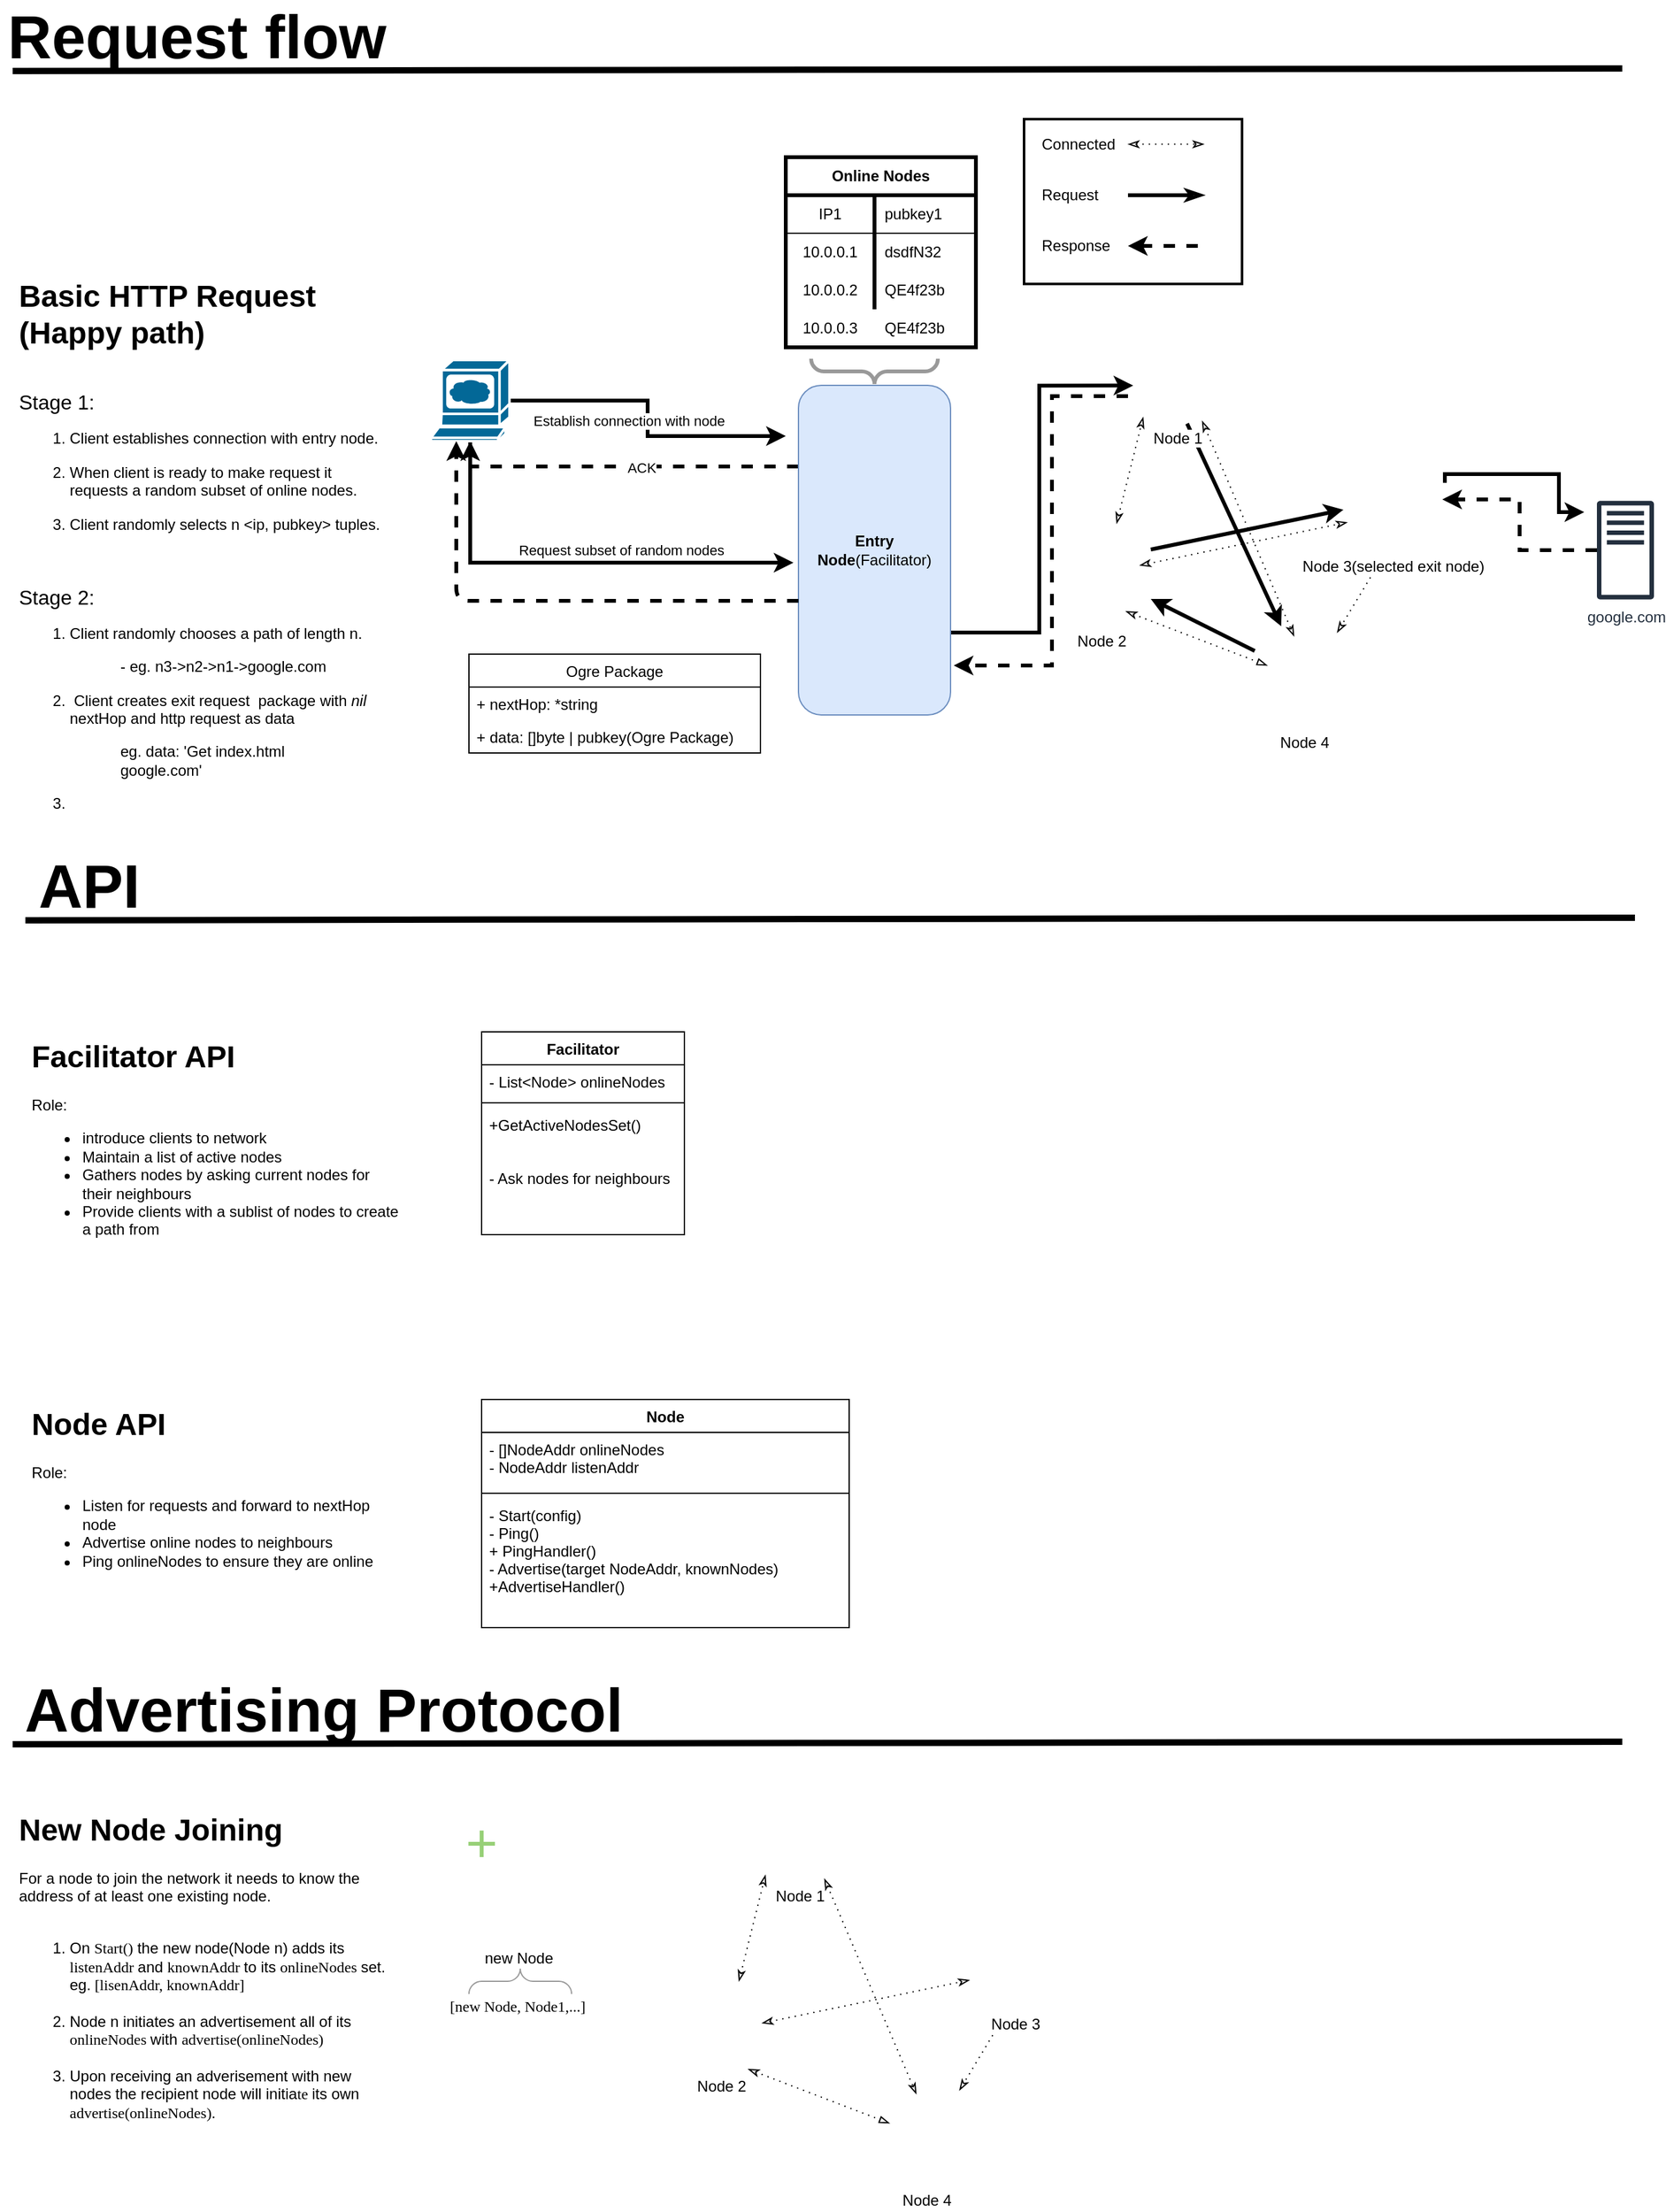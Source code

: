 <mxfile version="14.7.0" type="github">
  <diagram id="nww4abMtT4baYe-ESUv9" name="Page-1">
    <mxGraphModel dx="2035" dy="1744" grid="1" gridSize="10" guides="1" tooltips="1" connect="1" arrows="1" fold="1" page="1" pageScale="1" pageWidth="850" pageHeight="1100" math="0" shadow="0">
      <root>
        <mxCell id="0" />
        <mxCell id="1" parent="0" />
        <mxCell id="qHuRQXMASM7f3hDafu-y-14" style="edgeStyle=orthogonalEdgeStyle;rounded=0;orthogonalLoop=1;jettySize=auto;html=1;entryX=0.5;entryY=1;entryDx=0;entryDy=0;entryPerimeter=0;strokeWidth=3;dashed=1;" parent="1" source="qHuRQXMASM7f3hDafu-y-1" target="qHuRQXMASM7f3hDafu-y-4" edge="1">
          <mxGeometry relative="1" as="geometry">
            <Array as="points">
              <mxPoint x="1" y="324" />
            </Array>
          </mxGeometry>
        </mxCell>
        <mxCell id="qHuRQXMASM7f3hDafu-y-15" value="ACK" style="edgeLabel;html=1;align=center;verticalAlign=middle;resizable=0;points=[];" parent="qHuRQXMASM7f3hDafu-y-14" vertex="1" connectable="0">
          <mxGeometry x="-0.234" y="1" relative="1" as="geometry">
            <mxPoint x="-17" as="offset" />
          </mxGeometry>
        </mxCell>
        <mxCell id="x9qJlsMR9GIvrMDWS-SB-3" style="edgeStyle=orthogonalEdgeStyle;rounded=0;orthogonalLoop=1;jettySize=auto;html=1;exitX=1;exitY=0.75;exitDx=0;exitDy=0;entryX=0.053;entryY=0.643;entryDx=0;entryDy=0;entryPerimeter=0;strokeWidth=3;" parent="1" source="qHuRQXMASM7f3hDafu-y-1" target="qHuRQXMASM7f3hDafu-y-47" edge="1">
          <mxGeometry relative="1" as="geometry" />
        </mxCell>
        <mxCell id="qHuRQXMASM7f3hDafu-y-1" value="&lt;b&gt;Entry Node&lt;/b&gt;(Facilitator)" style="rounded=1;whiteSpace=wrap;html=1;fillColor=#dae8fc;strokeColor=#6c8ebf;" parent="1" vertex="1">
          <mxGeometry x="260" y="260" width="120" height="260" as="geometry" />
        </mxCell>
        <mxCell id="qHuRQXMASM7f3hDafu-y-5" style="edgeStyle=orthogonalEdgeStyle;rounded=0;orthogonalLoop=1;jettySize=auto;html=1;exitX=1;exitY=0.5;exitDx=0;exitDy=0;exitPerimeter=0;strokeWidth=3;" parent="1" source="qHuRQXMASM7f3hDafu-y-4" edge="1">
          <mxGeometry relative="1" as="geometry">
            <mxPoint x="250" y="300" as="targetPoint" />
            <Array as="points">
              <mxPoint x="141" y="272" />
              <mxPoint x="141" y="300" />
              <mxPoint x="242" y="300" />
            </Array>
          </mxGeometry>
        </mxCell>
        <mxCell id="qHuRQXMASM7f3hDafu-y-11" value="Establish connection with node" style="edgeLabel;html=1;align=center;verticalAlign=middle;resizable=0;points=[];" parent="qHuRQXMASM7f3hDafu-y-5" vertex="1" connectable="0">
          <mxGeometry x="0.271" y="1" relative="1" as="geometry">
            <mxPoint x="-35" y="-11" as="offset" />
          </mxGeometry>
        </mxCell>
        <mxCell id="qHuRQXMASM7f3hDafu-y-40" style="edgeStyle=orthogonalEdgeStyle;rounded=0;orthogonalLoop=1;jettySize=auto;html=1;entryX=-0.033;entryY=0.538;entryDx=0;entryDy=0;entryPerimeter=0;startArrow=none;startFill=0;endArrow=classic;endFill=1;strokeWidth=3;exitX=0.5;exitY=1;exitDx=0;exitDy=0;exitPerimeter=0;" parent="1" source="qHuRQXMASM7f3hDafu-y-4" target="qHuRQXMASM7f3hDafu-y-1" edge="1">
          <mxGeometry relative="1" as="geometry" />
        </mxCell>
        <mxCell id="qHuRQXMASM7f3hDafu-y-41" value="Request subset of random nodes" style="edgeLabel;html=1;align=center;verticalAlign=middle;resizable=0;points=[];" parent="qHuRQXMASM7f3hDafu-y-40" vertex="1" connectable="0">
          <mxGeometry x="0.487" y="1" relative="1" as="geometry">
            <mxPoint x="-46" y="-9" as="offset" />
          </mxGeometry>
        </mxCell>
        <mxCell id="qHuRQXMASM7f3hDafu-y-4" value="" style="shape=mxgraph.cisco.computers_and_peripherals.web_browser;html=1;pointerEvents=1;dashed=0;fillColor=#036897;strokeColor=#ffffff;strokeWidth=2;verticalLabelPosition=bottom;verticalAlign=top;align=center;outlineConnect=0;" parent="1" vertex="1">
          <mxGeometry x="-30" y="240" width="62" height="64" as="geometry" />
        </mxCell>
        <mxCell id="x9qJlsMR9GIvrMDWS-SB-27" style="edgeStyle=orthogonalEdgeStyle;rounded=0;orthogonalLoop=1;jettySize=auto;html=1;entryX=1;entryY=0.5;entryDx=0;entryDy=0;startArrow=none;startFill=0;endArrow=classic;endFill=1;strokeWidth=3;dashed=1;" parent="1" source="qHuRQXMASM7f3hDafu-y-6" target="qHuRQXMASM7f3hDafu-y-45" edge="1">
          <mxGeometry relative="1" as="geometry" />
        </mxCell>
        <mxCell id="qHuRQXMASM7f3hDafu-y-6" value="google.com" style="outlineConnect=0;fontColor=#232F3E;gradientColor=none;fillColor=#232F3E;strokeColor=none;dashed=0;verticalLabelPosition=bottom;verticalAlign=top;align=center;html=1;fontSize=12;fontStyle=0;aspect=fixed;pointerEvents=1;shape=mxgraph.aws4.traditional_server;" parent="1" vertex="1">
          <mxGeometry x="890" y="351" width="45" height="78" as="geometry" />
        </mxCell>
        <mxCell id="qHuRQXMASM7f3hDafu-y-12" style="edgeStyle=orthogonalEdgeStyle;rounded=0;orthogonalLoop=1;jettySize=auto;html=1;exitX=0.5;exitY=1;exitDx=0;exitDy=0;strokeWidth=3;" parent="1" source="qHuRQXMASM7f3hDafu-y-1" target="qHuRQXMASM7f3hDafu-y-1" edge="1">
          <mxGeometry relative="1" as="geometry" />
        </mxCell>
        <mxCell id="qHuRQXMASM7f3hDafu-y-23" style="edgeStyle=none;rounded=0;orthogonalLoop=1;jettySize=auto;html=1;entryX=0.263;entryY=-0.025;entryDx=0;entryDy=0;entryPerimeter=0;startArrow=classicThin;startFill=0;endArrow=classicThin;endFill=0;strokeWidth=1;exitX=0.75;exitY=1;exitDx=0;exitDy=0;dashed=1;dashPattern=1 4;" parent="1" source="qHuRQXMASM7f3hDafu-y-47" edge="1">
          <mxGeometry relative="1" as="geometry">
            <mxPoint x="585.827" y="306.735" as="sourcePoint" />
            <mxPoint x="651.04" y="458" as="targetPoint" />
          </mxGeometry>
        </mxCell>
        <mxCell id="qHuRQXMASM7f3hDafu-y-25" style="edgeStyle=none;rounded=0;orthogonalLoop=1;jettySize=auto;html=1;entryX=0.688;entryY=-0.062;entryDx=0;entryDy=0;entryPerimeter=0;startArrow=classicThin;startFill=0;endArrow=classicThin;endFill=0;strokeWidth=1;dashed=1;dashPattern=1 4;" parent="1" edge="1">
          <mxGeometry relative="1" as="geometry">
            <mxPoint x="719.752" y="397.497" as="sourcePoint" />
            <mxPoint x="685.04" y="455.04" as="targetPoint" />
          </mxGeometry>
        </mxCell>
        <mxCell id="qHuRQXMASM7f3hDafu-y-21" style="rounded=0;orthogonalLoop=1;jettySize=auto;html=1;exitX=0.763;exitY=-0.012;exitDx=0;exitDy=0;entryX=0.154;entryY=0.962;entryDx=0;entryDy=0;entryPerimeter=0;strokeWidth=1;endArrow=classicThin;endFill=0;startArrow=classicThin;startFill=0;exitPerimeter=0;dashed=1;dashPattern=1 4;" parent="1" target="qHuRQXMASM7f3hDafu-y-47" edge="1">
          <mxGeometry relative="1" as="geometry">
            <mxPoint x="511.04" y="369.04" as="sourcePoint" />
            <mxPoint x="553.04" y="314" as="targetPoint" />
          </mxGeometry>
        </mxCell>
        <mxCell id="qHuRQXMASM7f3hDafu-y-22" style="edgeStyle=none;rounded=0;orthogonalLoop=1;jettySize=auto;html=1;exitX=1;exitY=1;exitDx=0;exitDy=0;entryX=0;entryY=0.263;entryDx=0;entryDy=0;entryPerimeter=0;startArrow=classicThin;startFill=0;endArrow=blockThin;endFill=0;strokeWidth=1;dashed=1;dashPattern=1 4;" parent="1" edge="1">
          <mxGeometry relative="1" as="geometry">
            <mxPoint x="518.284" y="438.284" as="sourcePoint" />
            <mxPoint x="630" y="481.04" as="targetPoint" />
          </mxGeometry>
        </mxCell>
        <mxCell id="qHuRQXMASM7f3hDafu-y-24" style="edgeStyle=none;rounded=0;orthogonalLoop=1;jettySize=auto;html=1;entryX=-0.087;entryY=0.563;entryDx=0;entryDy=0;entryPerimeter=0;startArrow=classicThin;startFill=0;endArrow=classicThin;endFill=0;strokeWidth=1;dashed=1;dashPattern=1 4;" parent="1" edge="1">
          <mxGeometry relative="1" as="geometry">
            <mxPoint x="529.208" y="402.081" as="sourcePoint" />
            <mxPoint x="693.04" y="368.04" as="targetPoint" />
          </mxGeometry>
        </mxCell>
        <mxCell id="qHuRQXMASM7f3hDafu-y-27" value="" style="verticalLabelPosition=bottom;shadow=0;dashed=0;align=center;html=1;verticalAlign=top;strokeWidth=3;shape=mxgraph.mockup.markup.curlyBrace;strokeColor=#999999;rotation=-180;" parent="1" vertex="1">
          <mxGeometry x="270" y="239" width="100" height="20" as="geometry" />
        </mxCell>
        <mxCell id="qHuRQXMASM7f3hDafu-y-28" value="Online Nodes" style="shape=table;html=1;whiteSpace=wrap;startSize=30;container=1;collapsible=0;childLayout=tableLayout;fixedRows=1;rowLines=0;fontStyle=1;align=center;strokeWidth=3;" parent="1" vertex="1">
          <mxGeometry x="250" y="80" width="150" height="150" as="geometry" />
        </mxCell>
        <mxCell id="qHuRQXMASM7f3hDafu-y-29" value="" style="shape=partialRectangle;html=1;whiteSpace=wrap;collapsible=0;dropTarget=0;pointerEvents=0;fillColor=none;top=0;left=0;bottom=1;right=0;points=[[0,0.5],[1,0.5]];portConstraint=eastwest;" parent="qHuRQXMASM7f3hDafu-y-28" vertex="1">
          <mxGeometry y="30" width="150" height="30" as="geometry" />
        </mxCell>
        <mxCell id="qHuRQXMASM7f3hDafu-y-30" value="IP1" style="shape=partialRectangle;html=1;whiteSpace=wrap;connectable=0;fillColor=none;top=0;left=0;bottom=0;right=0;overflow=hidden;" parent="qHuRQXMASM7f3hDafu-y-29" vertex="1">
          <mxGeometry width="70" height="30" as="geometry" />
        </mxCell>
        <mxCell id="qHuRQXMASM7f3hDafu-y-31" value="pubkey1" style="shape=partialRectangle;html=1;whiteSpace=wrap;connectable=0;fillColor=none;top=0;left=0;bottom=0;right=0;align=left;spacingLeft=6;overflow=hidden;" parent="qHuRQXMASM7f3hDafu-y-29" vertex="1">
          <mxGeometry x="70" width="80" height="30" as="geometry" />
        </mxCell>
        <mxCell id="qHuRQXMASM7f3hDafu-y-32" value="" style="shape=partialRectangle;html=1;whiteSpace=wrap;collapsible=0;dropTarget=0;pointerEvents=0;fillColor=none;top=0;left=0;bottom=0;right=0;points=[[0,0.5],[1,0.5]];portConstraint=eastwest;" parent="qHuRQXMASM7f3hDafu-y-28" vertex="1">
          <mxGeometry y="60" width="150" height="30" as="geometry" />
        </mxCell>
        <mxCell id="qHuRQXMASM7f3hDafu-y-33" value="10.0.0.1" style="shape=partialRectangle;html=1;whiteSpace=wrap;connectable=0;fillColor=none;top=0;left=0;bottom=0;right=0;overflow=hidden;" parent="qHuRQXMASM7f3hDafu-y-32" vertex="1">
          <mxGeometry width="70" height="30" as="geometry" />
        </mxCell>
        <mxCell id="qHuRQXMASM7f3hDafu-y-34" value="dsdfN32" style="shape=partialRectangle;html=1;whiteSpace=wrap;connectable=0;fillColor=none;top=0;left=0;bottom=0;right=0;align=left;spacingLeft=6;overflow=hidden;" parent="qHuRQXMASM7f3hDafu-y-32" vertex="1">
          <mxGeometry x="70" width="80" height="30" as="geometry" />
        </mxCell>
        <mxCell id="qHuRQXMASM7f3hDafu-y-35" value="" style="shape=partialRectangle;html=1;whiteSpace=wrap;collapsible=0;dropTarget=0;pointerEvents=0;fillColor=none;top=0;left=0;bottom=0;right=0;points=[[0,0.5],[1,0.5]];portConstraint=eastwest;" parent="qHuRQXMASM7f3hDafu-y-28" vertex="1">
          <mxGeometry y="90" width="150" height="30" as="geometry" />
        </mxCell>
        <mxCell id="qHuRQXMASM7f3hDafu-y-36" value="10.0.0.2" style="shape=partialRectangle;html=1;whiteSpace=wrap;connectable=0;fillColor=none;top=0;left=0;bottom=0;right=0;overflow=hidden;" parent="qHuRQXMASM7f3hDafu-y-35" vertex="1">
          <mxGeometry width="70" height="30" as="geometry" />
        </mxCell>
        <mxCell id="qHuRQXMASM7f3hDafu-y-37" value="QE4f23b" style="shape=partialRectangle;html=1;whiteSpace=wrap;connectable=0;fillColor=none;top=0;left=0;bottom=0;right=0;align=left;spacingLeft=6;overflow=hidden;" parent="qHuRQXMASM7f3hDafu-y-35" vertex="1">
          <mxGeometry x="70" width="80" height="30" as="geometry" />
        </mxCell>
        <mxCell id="qHuRQXMASM7f3hDafu-y-38" value="10.0.0.3" style="shape=partialRectangle;html=1;whiteSpace=wrap;connectable=0;fillColor=none;top=0;left=0;bottom=0;right=0;overflow=hidden;" parent="1" vertex="1">
          <mxGeometry x="250" y="200" width="70" height="30" as="geometry" />
        </mxCell>
        <mxCell id="qHuRQXMASM7f3hDafu-y-39" value="QE4f23b" style="shape=partialRectangle;html=1;whiteSpace=wrap;connectable=0;fillColor=none;top=0;left=0;bottom=0;right=0;align=left;spacingLeft=6;overflow=hidden;" parent="1" vertex="1">
          <mxGeometry x="320" y="200" width="80" height="30" as="geometry" />
        </mxCell>
        <mxCell id="qHuRQXMASM7f3hDafu-y-44" value="&lt;h1&gt;Basic HTTP Request (Happy path)&lt;/h1&gt;&lt;div&gt;&lt;br&gt;&lt;/div&gt;&lt;div style=&quot;font-size: 16px&quot;&gt;Stage 1:&lt;br&gt;&lt;/div&gt;&lt;ol&gt;&lt;li&gt;Client establishes connection with entry node.&lt;/li&gt;&lt;li&gt;&lt;p&gt;When client is ready to make request it requests a random subset of online nodes.&lt;/p&gt;&lt;/li&gt;&lt;li&gt;Client randomly selects n &amp;lt;ip, pubkey&amp;gt; tuples.&lt;/li&gt;&lt;/ol&gt;&lt;div&gt;&lt;br&gt;&lt;/div&gt;&lt;div&gt;&lt;br&gt;&lt;/div&gt;&lt;div&gt;&lt;font style=&quot;font-size: 16px&quot;&gt;Stage 2:&lt;/font&gt;&lt;/div&gt;&lt;div&gt;&lt;ol&gt;&lt;li&gt;Client randomly chooses a path of length n.&lt;br&gt;&lt;blockquote&gt;- eg. n3-&amp;gt;n2-&amp;gt;n1-&amp;gt;google.com &lt;br&gt;&lt;/blockquote&gt;&lt;/li&gt;&lt;li&gt;&amp;nbsp;Client creates exit request&amp;nbsp; package with &lt;i&gt;nil &lt;/i&gt;nextHop and http request as data&lt;br&gt;&lt;blockquote&gt;eg. data: &#39;Get index.html google.com&#39;&lt;br&gt;&lt;/blockquote&gt;&lt;/li&gt;&lt;li&gt;&lt;br&gt;&lt;/li&gt;&lt;/ol&gt;&lt;/div&gt;&lt;div&gt;&lt;br&gt;&lt;/div&gt;&lt;p&gt;&lt;br&gt;&lt;/p&gt;&lt;p&gt;&lt;br&gt;&lt;/p&gt;&lt;p&gt;&lt;br&gt;&lt;/p&gt;" style="text;html=1;strokeColor=none;fillColor=none;spacing=5;spacingTop=-20;whiteSpace=wrap;overflow=hidden;rounded=0;" parent="1" vertex="1">
          <mxGeometry x="-360" y="170" width="300" height="480" as="geometry" />
        </mxCell>
        <mxCell id="x9qJlsMR9GIvrMDWS-SB-4" style="edgeStyle=orthogonalEdgeStyle;rounded=0;orthogonalLoop=1;jettySize=auto;html=1;exitX=1.026;exitY=0.331;exitDx=0;exitDy=0;strokeWidth=3;exitPerimeter=0;" parent="1" source="qHuRQXMASM7f3hDafu-y-45" edge="1">
          <mxGeometry relative="1" as="geometry">
            <mxPoint x="880" y="360" as="targetPoint" />
            <Array as="points">
              <mxPoint x="770" y="330" />
              <mxPoint x="860" y="330" />
              <mxPoint x="860" y="360" />
            </Array>
          </mxGeometry>
        </mxCell>
        <mxCell id="qHuRQXMASM7f3hDafu-y-45" value="Node 3(selected exit node)" style="shape=image;html=1;verticalAlign=top;verticalLabelPosition=bottom;labelBackgroundColor=#ffffff;imageAspect=0;aspect=fixed;image=https://cdn3.iconfinder.com/data/icons/fantasy-and-role-play-game-adventure-quest/512/Orc-128.png" parent="1" vertex="1">
          <mxGeometry x="690" y="311" width="78" height="78" as="geometry" />
        </mxCell>
        <mxCell id="x9qJlsMR9GIvrMDWS-SB-23" style="rounded=0;orthogonalLoop=1;jettySize=auto;html=1;exitX=0.598;exitY=1.028;exitDx=0;exitDy=0;startArrow=none;startFill=0;endArrow=classic;endFill=1;strokeWidth=3;exitPerimeter=0;" parent="1" source="qHuRQXMASM7f3hDafu-y-47" target="qHuRQXMASM7f3hDafu-y-49" edge="1">
          <mxGeometry relative="1" as="geometry">
            <Array as="points" />
          </mxGeometry>
        </mxCell>
        <mxCell id="x9qJlsMR9GIvrMDWS-SB-30" style="edgeStyle=orthogonalEdgeStyle;rounded=0;orthogonalLoop=1;jettySize=auto;html=1;exitX=0;exitY=0.75;exitDx=0;exitDy=0;entryX=1.021;entryY=0.85;entryDx=0;entryDy=0;entryPerimeter=0;dashed=1;startArrow=none;startFill=0;endArrow=classic;endFill=1;strokeWidth=3;" parent="1" source="qHuRQXMASM7f3hDafu-y-47" target="qHuRQXMASM7f3hDafu-y-1" edge="1">
          <mxGeometry relative="1" as="geometry">
            <Array as="points">
              <mxPoint x="460" y="268" />
              <mxPoint x="460" y="481" />
            </Array>
          </mxGeometry>
        </mxCell>
        <mxCell id="qHuRQXMASM7f3hDafu-y-47" value="Node 1" style="shape=image;html=1;verticalAlign=top;verticalLabelPosition=bottom;labelBackgroundColor=#ffffff;imageAspect=0;aspect=fixed;image=https://cdn3.iconfinder.com/data/icons/fantasy-and-role-play-game-adventure-quest/512/Orc-128.png" parent="1" vertex="1">
          <mxGeometry x="520" y="210" width="78" height="78" as="geometry" />
        </mxCell>
        <mxCell id="x9qJlsMR9GIvrMDWS-SB-25" style="edgeStyle=none;rounded=0;orthogonalLoop=1;jettySize=auto;html=1;exitX=1;exitY=0.25;exitDx=0;exitDy=0;startArrow=none;startFill=0;endArrow=classic;endFill=1;strokeWidth=3;" parent="1" source="qHuRQXMASM7f3hDafu-y-48" target="qHuRQXMASM7f3hDafu-y-45" edge="1">
          <mxGeometry relative="1" as="geometry" />
        </mxCell>
        <mxCell id="qHuRQXMASM7f3hDafu-y-48" value="Node 2" style="shape=image;html=1;verticalAlign=top;verticalLabelPosition=bottom;labelBackgroundColor=#ffffff;imageAspect=0;aspect=fixed;image=https://cdn3.iconfinder.com/data/icons/fantasy-and-role-play-game-adventure-quest/512/Orc-128.png" parent="1" vertex="1">
          <mxGeometry x="460" y="370" width="78" height="78" as="geometry" />
        </mxCell>
        <mxCell id="x9qJlsMR9GIvrMDWS-SB-24" style="edgeStyle=none;rounded=0;orthogonalLoop=1;jettySize=auto;html=1;exitX=0;exitY=0.25;exitDx=0;exitDy=0;entryX=1;entryY=0.75;entryDx=0;entryDy=0;startArrow=none;startFill=0;endArrow=classic;endFill=1;strokeWidth=3;" parent="1" source="qHuRQXMASM7f3hDafu-y-49" target="qHuRQXMASM7f3hDafu-y-48" edge="1">
          <mxGeometry relative="1" as="geometry" />
        </mxCell>
        <mxCell id="qHuRQXMASM7f3hDafu-y-49" value="Node 4" style="shape=image;html=1;verticalAlign=top;verticalLabelPosition=bottom;labelBackgroundColor=#ffffff;imageAspect=0;aspect=fixed;image=https://cdn3.iconfinder.com/data/icons/fantasy-and-role-play-game-adventure-quest/512/Orc-128.png" parent="1" vertex="1">
          <mxGeometry x="620" y="450" width="78" height="78" as="geometry" />
        </mxCell>
        <mxCell id="MtOyYyAyCkTjW-qshcOA-1" value="" style="endArrow=classic;html=1;exitX=0;exitY=0.654;exitDx=0;exitDy=0;exitPerimeter=0;edgeStyle=orthogonalEdgeStyle;strokeWidth=3;dashed=1;" parent="1" source="qHuRQXMASM7f3hDafu-y-1" target="qHuRQXMASM7f3hDafu-y-4" edge="1">
          <mxGeometry width="50" height="50" relative="1" as="geometry">
            <mxPoint x="140" y="510" as="sourcePoint" />
            <mxPoint x="190" y="460" as="targetPoint" />
            <Array as="points">
              <mxPoint x="-10" y="430" />
            </Array>
          </mxGeometry>
        </mxCell>
        <mxCell id="MtOyYyAyCkTjW-qshcOA-4" value="Ogre Package" style="swimlane;fontStyle=0;childLayout=stackLayout;horizontal=1;startSize=26;fillColor=none;horizontalStack=0;resizeParent=1;resizeParentMax=0;resizeLast=0;collapsible=1;marginBottom=0;" parent="1" vertex="1">
          <mxGeometry y="472" width="230" height="78" as="geometry" />
        </mxCell>
        <mxCell id="MtOyYyAyCkTjW-qshcOA-5" value="+ nextHop: *string" style="text;strokeColor=none;fillColor=none;align=left;verticalAlign=top;spacingLeft=4;spacingRight=4;overflow=hidden;rotatable=0;points=[[0,0.5],[1,0.5]];portConstraint=eastwest;" parent="MtOyYyAyCkTjW-qshcOA-4" vertex="1">
          <mxGeometry y="26" width="230" height="26" as="geometry" />
        </mxCell>
        <mxCell id="MtOyYyAyCkTjW-qshcOA-7" value="+ data: []byte | pubkey(Ogre Package)" style="text;strokeColor=none;fillColor=none;align=left;verticalAlign=top;spacingLeft=4;spacingRight=4;overflow=hidden;rotatable=0;points=[[0,0.5],[1,0.5]];portConstraint=eastwest;" parent="MtOyYyAyCkTjW-qshcOA-4" vertex="1">
          <mxGeometry y="52" width="230" height="26" as="geometry" />
        </mxCell>
        <mxCell id="aEJXO6YKgIz_KxnWPFzy-1" value="&lt;h1&gt;Facilitator API&lt;br&gt;&lt;/h1&gt;&lt;div&gt;Role: &lt;br&gt;&lt;/div&gt;&lt;ul&gt;&lt;li&gt;introduce clients to network&lt;/li&gt;&lt;li&gt;Maintain a list of active nodes&lt;/li&gt;&lt;li&gt;Gathers nodes by asking current nodes for their neighbours&lt;br&gt;&lt;/li&gt;&lt;li&gt;Provide clients with a sublist of nodes to create a path from&lt;/li&gt;&lt;/ul&gt;&lt;p&gt;&lt;br&gt;&lt;/p&gt;&lt;p&gt;&lt;br&gt;&lt;/p&gt;" style="text;html=1;strokeColor=none;fillColor=none;spacing=5;spacingTop=-20;whiteSpace=wrap;overflow=hidden;rounded=0;" parent="1" vertex="1">
          <mxGeometry x="-350" y="770" width="300" height="270" as="geometry" />
        </mxCell>
        <mxCell id="aEJXO6YKgIz_KxnWPFzy-2" value="Facilitator" style="swimlane;fontStyle=1;align=center;verticalAlign=top;childLayout=stackLayout;horizontal=1;startSize=26;horizontalStack=0;resizeParent=1;resizeParentMax=0;resizeLast=0;collapsible=1;marginBottom=0;" parent="1" vertex="1">
          <mxGeometry x="10" y="770" width="160" height="160" as="geometry" />
        </mxCell>
        <mxCell id="aEJXO6YKgIz_KxnWPFzy-3" value="- List&lt;Node&gt; onlineNodes" style="text;strokeColor=none;fillColor=none;align=left;verticalAlign=top;spacingLeft=4;spacingRight=4;overflow=hidden;rotatable=0;points=[[0,0.5],[1,0.5]];portConstraint=eastwest;" parent="aEJXO6YKgIz_KxnWPFzy-2" vertex="1">
          <mxGeometry y="26" width="160" height="26" as="geometry" />
        </mxCell>
        <mxCell id="aEJXO6YKgIz_KxnWPFzy-4" value="" style="line;strokeWidth=1;fillColor=none;align=left;verticalAlign=middle;spacingTop=-1;spacingLeft=3;spacingRight=3;rotatable=0;labelPosition=right;points=[];portConstraint=eastwest;" parent="aEJXO6YKgIz_KxnWPFzy-2" vertex="1">
          <mxGeometry y="52" width="160" height="8" as="geometry" />
        </mxCell>
        <mxCell id="aEJXO6YKgIz_KxnWPFzy-5" value="+GetActiveNodesSet()&#xa;&#xa;&#xa;- Ask nodes for neighbours&#xa;" style="text;strokeColor=none;fillColor=none;align=left;verticalAlign=top;spacingLeft=4;spacingRight=4;overflow=hidden;rotatable=0;points=[[0,0.5],[1,0.5]];portConstraint=eastwest;" parent="aEJXO6YKgIz_KxnWPFzy-2" vertex="1">
          <mxGeometry y="60" width="160" height="100" as="geometry" />
        </mxCell>
        <mxCell id="aEJXO6YKgIz_KxnWPFzy-6" value="&lt;h1&gt;Node API&lt;br&gt;&lt;/h1&gt;&lt;div&gt;Role: &lt;br&gt;&lt;/div&gt;&lt;div&gt;&lt;ul&gt;&lt;li&gt;Listen for requests and forward to nextHop node&lt;/li&gt;&lt;li&gt;Advertise online nodes to neighbours&lt;/li&gt;&lt;li&gt;Ping onlineNodes to ensure they are online&lt;br&gt;&lt;/li&gt;&lt;/ul&gt;&lt;/div&gt;&lt;p&gt;&lt;br&gt;&lt;/p&gt;&lt;p&gt;&lt;br&gt;&lt;/p&gt;" style="text;html=1;strokeColor=none;fillColor=none;spacing=5;spacingTop=-20;whiteSpace=wrap;overflow=hidden;rounded=0;" parent="1" vertex="1">
          <mxGeometry x="-350" y="1060" width="300" height="270" as="geometry" />
        </mxCell>
        <mxCell id="aEJXO6YKgIz_KxnWPFzy-7" value="Node" style="swimlane;fontStyle=1;align=center;verticalAlign=top;childLayout=stackLayout;horizontal=1;startSize=26;horizontalStack=0;resizeParent=1;resizeParentMax=0;resizeLast=0;collapsible=1;marginBottom=0;" parent="1" vertex="1">
          <mxGeometry x="10" y="1060" width="290" height="180" as="geometry" />
        </mxCell>
        <mxCell id="aEJXO6YKgIz_KxnWPFzy-8" value="- []NodeAddr onlineNodes&#xa;- NodeAddr listenAddr &#xa;&#xa;" style="text;strokeColor=none;fillColor=none;align=left;verticalAlign=top;spacingLeft=4;spacingRight=4;overflow=hidden;rotatable=0;points=[[0,0.5],[1,0.5]];portConstraint=eastwest;" parent="aEJXO6YKgIz_KxnWPFzy-7" vertex="1">
          <mxGeometry y="26" width="290" height="44" as="geometry" />
        </mxCell>
        <mxCell id="aEJXO6YKgIz_KxnWPFzy-9" value="" style="line;strokeWidth=1;fillColor=none;align=left;verticalAlign=middle;spacingTop=-1;spacingLeft=3;spacingRight=3;rotatable=0;labelPosition=right;points=[];portConstraint=eastwest;" parent="aEJXO6YKgIz_KxnWPFzy-7" vertex="1">
          <mxGeometry y="70" width="290" height="8" as="geometry" />
        </mxCell>
        <mxCell id="aEJXO6YKgIz_KxnWPFzy-10" value="- Start(config)&#xa;- Ping()&#xa;+ PingHandler()&#xa;- Advertise(target NodeAddr, knownNodes)&#xa;+AdvertiseHandler()&#xa;" style="text;strokeColor=none;fillColor=none;align=left;verticalAlign=top;spacingLeft=4;spacingRight=4;overflow=hidden;rotatable=0;points=[[0,0.5],[1,0.5]];portConstraint=eastwest;" parent="aEJXO6YKgIz_KxnWPFzy-7" vertex="1">
          <mxGeometry y="78" width="290" height="102" as="geometry" />
        </mxCell>
        <mxCell id="x9qJlsMR9GIvrMDWS-SB-1" value="" style="endArrow=none;html=1;strokeWidth=5;" parent="1" edge="1">
          <mxGeometry width="50" height="50" relative="1" as="geometry">
            <mxPoint x="-350" y="682" as="sourcePoint" />
            <mxPoint x="920" y="680" as="targetPoint" />
          </mxGeometry>
        </mxCell>
        <mxCell id="x9qJlsMR9GIvrMDWS-SB-8" style="rounded=0;orthogonalLoop=1;jettySize=auto;html=1;exitX=0.763;exitY=-0.012;exitDx=0;exitDy=0;strokeWidth=1;endArrow=classicThin;endFill=0;startArrow=classicThin;startFill=0;exitPerimeter=0;dashed=1;dashPattern=1 4;" parent="1" edge="1">
          <mxGeometry relative="1" as="geometry">
            <mxPoint x="520" y="69.8" as="sourcePoint" />
            <mxPoint x="580" y="69.8" as="targetPoint" />
          </mxGeometry>
        </mxCell>
        <mxCell id="x9qJlsMR9GIvrMDWS-SB-10" value="" style="rounded=0;whiteSpace=wrap;html=1;fillColor=none;strokeWidth=2;perimeterSpacing=0;" parent="1" vertex="1">
          <mxGeometry x="438" y="50" width="172" height="130" as="geometry" />
        </mxCell>
        <mxCell id="x9qJlsMR9GIvrMDWS-SB-13" style="rounded=0;orthogonalLoop=1;jettySize=auto;html=1;exitX=0.763;exitY=-0.012;exitDx=0;exitDy=0;strokeWidth=3;endArrow=classicThin;endFill=0;startArrow=none;startFill=0;exitPerimeter=0;" parent="1" edge="1">
          <mxGeometry relative="1" as="geometry">
            <mxPoint x="520.0" y="110.0" as="sourcePoint" />
            <mxPoint x="580.0" y="110.0" as="targetPoint" />
          </mxGeometry>
        </mxCell>
        <mxCell id="x9qJlsMR9GIvrMDWS-SB-16" style="rounded=0;orthogonalLoop=1;jettySize=auto;html=1;exitX=0.763;exitY=-0.012;exitDx=0;exitDy=0;strokeWidth=3;endArrow=none;endFill=0;startArrow=classic;startFill=1;exitPerimeter=0;dashed=1;" parent="1" edge="1">
          <mxGeometry relative="1" as="geometry">
            <mxPoint x="520" y="150.0" as="sourcePoint" />
            <mxPoint x="580" y="150.0" as="targetPoint" />
          </mxGeometry>
        </mxCell>
        <mxCell id="x9qJlsMR9GIvrMDWS-SB-19" value="Connected" style="text;html=1;strokeColor=none;fillColor=none;align=left;verticalAlign=middle;whiteSpace=wrap;rounded=0;" parent="1" vertex="1">
          <mxGeometry x="450" y="60" width="40" height="20" as="geometry" />
        </mxCell>
        <mxCell id="x9qJlsMR9GIvrMDWS-SB-20" value="&lt;div align=&quot;left&quot;&gt;Request&lt;/div&gt;" style="text;html=1;strokeColor=none;fillColor=none;align=left;verticalAlign=middle;whiteSpace=wrap;rounded=0;" parent="1" vertex="1">
          <mxGeometry x="450" y="100" width="40" height="20" as="geometry" />
        </mxCell>
        <mxCell id="x9qJlsMR9GIvrMDWS-SB-22" value="Response" style="text;html=1;strokeColor=none;fillColor=none;align=left;verticalAlign=middle;whiteSpace=wrap;rounded=0;" parent="1" vertex="1">
          <mxGeometry x="450" y="140" width="40" height="20" as="geometry" />
        </mxCell>
        <mxCell id="x9qJlsMR9GIvrMDWS-SB-31" value="&lt;font style=&quot;font-size: 48px&quot;&gt;&lt;b&gt;API&lt;/b&gt;&lt;/font&gt;" style="text;html=1;align=center;verticalAlign=middle;resizable=0;points=[];autosize=1;strokeColor=none;" parent="1" vertex="1">
          <mxGeometry x="-350" y="640" width="100" height="30" as="geometry" />
        </mxCell>
        <mxCell id="x9qJlsMR9GIvrMDWS-SB-32" value="" style="endArrow=none;html=1;strokeWidth=5;" parent="1" edge="1">
          <mxGeometry width="50" height="50" relative="1" as="geometry">
            <mxPoint x="-360" y="12" as="sourcePoint" />
            <mxPoint x="910" y="10" as="targetPoint" />
          </mxGeometry>
        </mxCell>
        <mxCell id="x9qJlsMR9GIvrMDWS-SB-33" value="&lt;font style=&quot;font-size: 48px&quot;&gt;&lt;b&gt;Request flow&lt;/b&gt;&lt;/font&gt;" style="text;html=1;align=center;verticalAlign=middle;resizable=0;points=[];autosize=1;strokeColor=none;" parent="1" vertex="1">
          <mxGeometry x="-370" y="-30" width="310" height="30" as="geometry" />
        </mxCell>
        <mxCell id="x9qJlsMR9GIvrMDWS-SB-34" value="" style="endArrow=none;html=1;strokeWidth=5;" parent="1" edge="1">
          <mxGeometry width="50" height="50" relative="1" as="geometry">
            <mxPoint x="-360" y="1332" as="sourcePoint" />
            <mxPoint x="910" y="1330" as="targetPoint" />
          </mxGeometry>
        </mxCell>
        <mxCell id="x9qJlsMR9GIvrMDWS-SB-35" value="&lt;font style=&quot;font-size: 48px&quot;&gt;&lt;b&gt;Advertising Protocol&lt;/b&gt;&lt;/font&gt;" style="text;html=1;align=center;verticalAlign=middle;resizable=0;points=[];autosize=1;strokeColor=none;" parent="1" vertex="1">
          <mxGeometry x="-360" y="1290" width="490" height="30" as="geometry" />
        </mxCell>
        <mxCell id="x9qJlsMR9GIvrMDWS-SB-38" value="Node 2" style="shape=image;html=1;verticalAlign=top;verticalLabelPosition=bottom;labelBackgroundColor=#ffffff;imageAspect=0;aspect=fixed;image=https://cdn3.iconfinder.com/data/icons/fantasy-and-role-play-game-adventure-quest/512/Orc-128.png" parent="1" vertex="1">
          <mxGeometry x="160" y="1510" width="78" height="78" as="geometry" />
        </mxCell>
        <mxCell id="x9qJlsMR9GIvrMDWS-SB-39" value="new Node" style="shape=image;html=1;verticalAlign=top;verticalLabelPosition=bottom;labelBackgroundColor=#ffffff;imageAspect=0;aspect=fixed;image=https://cdn3.iconfinder.com/data/icons/fantasy-and-role-play-game-adventure-quest/512/Orc-128.png" parent="1" vertex="1">
          <mxGeometry y="1409" width="78" height="78" as="geometry" />
        </mxCell>
        <mxCell id="x9qJlsMR9GIvrMDWS-SB-40" style="edgeStyle=none;rounded=0;orthogonalLoop=1;jettySize=auto;html=1;entryX=0.263;entryY=-0.025;entryDx=0;entryDy=0;entryPerimeter=0;startArrow=classicThin;startFill=0;endArrow=classicThin;endFill=0;strokeWidth=1;exitX=0.75;exitY=1;exitDx=0;exitDy=0;dashed=1;dashPattern=1 4;" parent="1" source="x9qJlsMR9GIvrMDWS-SB-47" edge="1">
          <mxGeometry relative="1" as="geometry">
            <mxPoint x="287.787" y="1456.735" as="sourcePoint" />
            <mxPoint x="353" y="1608" as="targetPoint" />
          </mxGeometry>
        </mxCell>
        <mxCell id="x9qJlsMR9GIvrMDWS-SB-41" style="edgeStyle=none;rounded=0;orthogonalLoop=1;jettySize=auto;html=1;entryX=0.688;entryY=-0.062;entryDx=0;entryDy=0;entryPerimeter=0;startArrow=classicThin;startFill=0;endArrow=classicThin;endFill=0;strokeWidth=1;dashed=1;dashPattern=1 4;" parent="1" edge="1">
          <mxGeometry relative="1" as="geometry">
            <mxPoint x="421.712" y="1547.497" as="sourcePoint" />
            <mxPoint x="387" y="1605.04" as="targetPoint" />
          </mxGeometry>
        </mxCell>
        <mxCell id="x9qJlsMR9GIvrMDWS-SB-42" style="rounded=0;orthogonalLoop=1;jettySize=auto;html=1;exitX=0.763;exitY=-0.012;exitDx=0;exitDy=0;entryX=0.154;entryY=0.962;entryDx=0;entryDy=0;entryPerimeter=0;strokeWidth=1;endArrow=classicThin;endFill=0;startArrow=classicThin;startFill=0;exitPerimeter=0;dashed=1;dashPattern=1 4;" parent="1" target="x9qJlsMR9GIvrMDWS-SB-47" edge="1">
          <mxGeometry relative="1" as="geometry">
            <mxPoint x="213.0" y="1519.04" as="sourcePoint" />
            <mxPoint x="255" y="1464" as="targetPoint" />
          </mxGeometry>
        </mxCell>
        <mxCell id="x9qJlsMR9GIvrMDWS-SB-43" style="edgeStyle=none;rounded=0;orthogonalLoop=1;jettySize=auto;html=1;exitX=1;exitY=1;exitDx=0;exitDy=0;entryX=0;entryY=0.263;entryDx=0;entryDy=0;entryPerimeter=0;startArrow=classicThin;startFill=0;endArrow=blockThin;endFill=0;strokeWidth=1;dashed=1;dashPattern=1 4;" parent="1" edge="1">
          <mxGeometry relative="1" as="geometry">
            <mxPoint x="220.244" y="1588.284" as="sourcePoint" />
            <mxPoint x="331.96" y="1631.04" as="targetPoint" />
          </mxGeometry>
        </mxCell>
        <mxCell id="x9qJlsMR9GIvrMDWS-SB-44" style="edgeStyle=none;rounded=0;orthogonalLoop=1;jettySize=auto;html=1;entryX=-0.087;entryY=0.563;entryDx=0;entryDy=0;entryPerimeter=0;startArrow=classicThin;startFill=0;endArrow=classicThin;endFill=0;strokeWidth=1;dashed=1;dashPattern=1 4;" parent="1" edge="1">
          <mxGeometry relative="1" as="geometry">
            <mxPoint x="231.168" y="1552.081" as="sourcePoint" />
            <mxPoint x="395" y="1518.04" as="targetPoint" />
          </mxGeometry>
        </mxCell>
        <mxCell id="x9qJlsMR9GIvrMDWS-SB-45" value="Node 3" style="shape=image;html=1;verticalAlign=top;verticalLabelPosition=bottom;labelBackgroundColor=#ffffff;imageAspect=0;aspect=fixed;image=https://cdn3.iconfinder.com/data/icons/fantasy-and-role-play-game-adventure-quest/512/Orc-128.png" parent="1" vertex="1">
          <mxGeometry x="391.96" y="1461" width="78" height="78" as="geometry" />
        </mxCell>
        <mxCell id="x9qJlsMR9GIvrMDWS-SB-47" value="Node 1" style="shape=image;html=1;verticalAlign=top;verticalLabelPosition=bottom;labelBackgroundColor=#ffffff;imageAspect=0;aspect=fixed;image=https://cdn3.iconfinder.com/data/icons/fantasy-and-role-play-game-adventure-quest/512/Orc-128.png" parent="1" vertex="1">
          <mxGeometry x="221.96" y="1360" width="78" height="78" as="geometry" />
        </mxCell>
        <mxCell id="x9qJlsMR9GIvrMDWS-SB-50" value="Node 4" style="shape=image;html=1;verticalAlign=top;verticalLabelPosition=bottom;labelBackgroundColor=#ffffff;imageAspect=0;aspect=fixed;image=https://cdn3.iconfinder.com/data/icons/fantasy-and-role-play-game-adventure-quest/512/Orc-128.png" parent="1" vertex="1">
          <mxGeometry x="321.96" y="1600" width="78" height="78" as="geometry" />
        </mxCell>
        <mxCell id="x9qJlsMR9GIvrMDWS-SB-52" value="&lt;font style=&quot;font-size: 43px&quot;&gt;+&lt;/font&gt;" style="text;html=1;strokeColor=none;fillColor=none;align=center;verticalAlign=middle;whiteSpace=wrap;rounded=0;fontColor=#97D077;" parent="1" vertex="1">
          <mxGeometry x="-10" y="1400" width="40" height="20" as="geometry" />
        </mxCell>
        <mxCell id="x9qJlsMR9GIvrMDWS-SB-53" value="&lt;h1&gt;New Node Joining&lt;br&gt;&lt;/h1&gt;&lt;div&gt;For a node to join the network it needs to know the address of at least one existing node.&lt;/div&gt;&lt;div&gt;&lt;br&gt;&lt;/div&gt;&lt;div&gt;&lt;ol&gt;&lt;li&gt;On &lt;font face=&quot;Lucida Console&quot;&gt;Start()&lt;/font&gt; the new node(Node n) adds its &lt;font face=&quot;Lucida Console&quot;&gt;listenAddr &lt;/font&gt;and &lt;font face=&quot;Lucida Console&quot;&gt;knownAddr &lt;/font&gt;to its &lt;font face=&quot;Lucida Console&quot;&gt;onlineNodes &lt;/font&gt;set. eg.&lt;font face=&quot;Lucida Console&quot;&gt; [lisenAddr, knownAddr]&lt;/font&gt;&lt;br&gt;&lt;br&gt;&lt;/li&gt;&lt;li&gt;Node n initiates an advertisement all of its &lt;font face=&quot;Lucida Console&quot;&gt;onlineNodes &lt;font face=&quot;Helvetica&quot;&gt;with &lt;/font&gt;advertise(onlineNodes)&lt;br&gt;&lt;br&gt;&lt;/font&gt;&lt;/li&gt;&lt;li&gt;&lt;font face=&quot;Lucida Console&quot;&gt;&lt;font face=&quot;Helvetica&quot;&gt;Upon receiving an adverisement with new nodes the recipient node will initia&lt;/font&gt;te &lt;font face=&quot;Helvetica&quot;&gt;its own&lt;/font&gt; advertise(onlineNodes).&lt;br&gt;&lt;/font&gt;&lt;/li&gt;&lt;/ol&gt;&lt;ol&gt;&lt;/ol&gt;&lt;/div&gt;&lt;div&gt;&lt;br&gt;&lt;/div&gt;&lt;div&gt;&lt;br&gt;&lt;/div&gt;&lt;div&gt;&lt;br&gt;&lt;/div&gt;&lt;div&gt;&lt;br&gt;&lt;/div&gt;&lt;p&gt;&lt;br&gt;&lt;/p&gt;&lt;p&gt;&lt;br&gt;&lt;/p&gt;" style="text;html=1;strokeColor=none;fillColor=none;spacing=5;spacingTop=-20;whiteSpace=wrap;overflow=hidden;rounded=0;" parent="1" vertex="1">
          <mxGeometry x="-360" y="1380" width="300" height="320" as="geometry" />
        </mxCell>
        <mxCell id="x9qJlsMR9GIvrMDWS-SB-59" value="" style="verticalLabelPosition=bottom;shadow=0;dashed=0;align=center;html=1;verticalAlign=top;strokeWidth=1;shape=mxgraph.mockup.markup.curlyBrace;strokeColor=#999999;fontColor=#97D077;fillColor=none;" parent="1" vertex="1">
          <mxGeometry y="1509" width="81" height="20" as="geometry" />
        </mxCell>
        <mxCell id="x9qJlsMR9GIvrMDWS-SB-61" value="&lt;font face=&quot;Lucida Console&quot;&gt;[new Node, Node1,...]&lt;/font&gt;" style="text;html=1;strokeColor=none;fillColor=none;align=center;verticalAlign=middle;whiteSpace=wrap;rounded=0;" parent="1" vertex="1">
          <mxGeometry x="-38.62" y="1529" width="155.25" height="20" as="geometry" />
        </mxCell>
      </root>
    </mxGraphModel>
  </diagram>
</mxfile>
